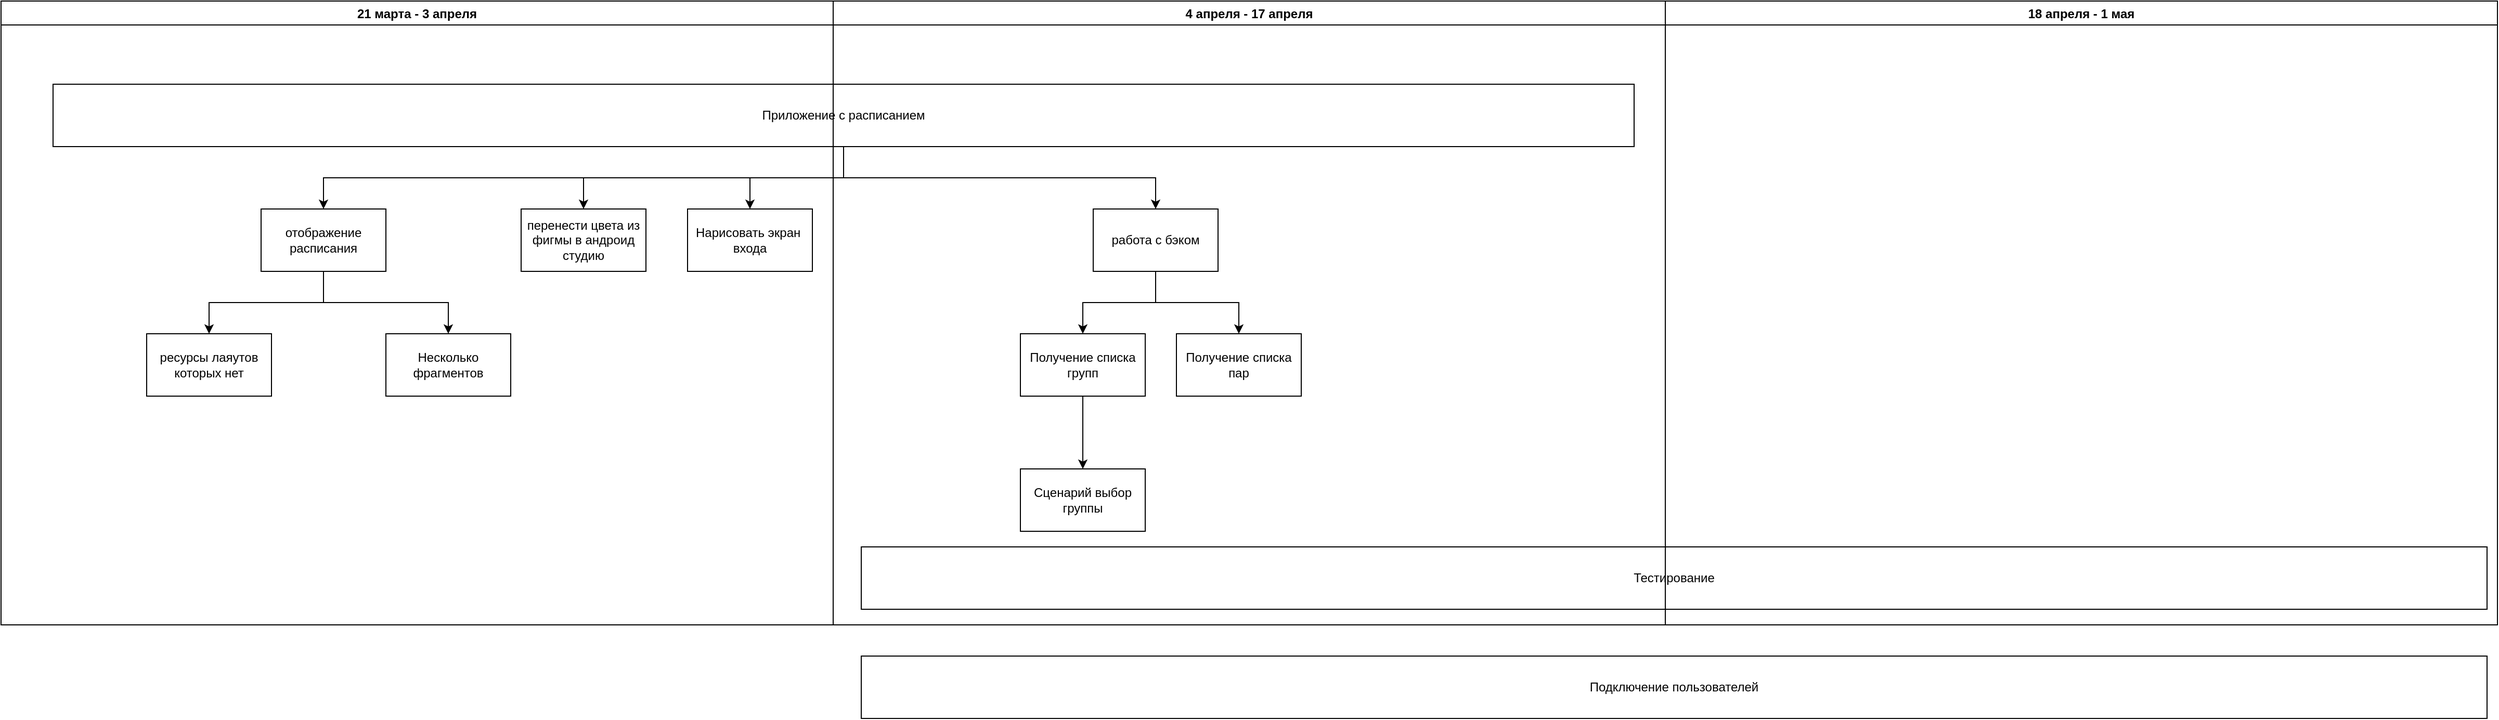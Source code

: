 <mxfile version="16.5.1" type="device"><diagram id="C5RBs43oDa-KdzZeNtuy" name="Page-1"><mxGraphModel dx="1527" dy="865" grid="1" gridSize="10" guides="1" tooltips="1" connect="1" arrows="1" fold="1" page="1" pageScale="1" pageWidth="827" pageHeight="1169" math="0" shadow="0"><root><mxCell id="WIyWlLk6GJQsqaUBKTNV-0"/><mxCell id="WIyWlLk6GJQsqaUBKTNV-1" parent="WIyWlLk6GJQsqaUBKTNV-0"/><mxCell id="mG1M-yk3VcpNucP_O7us-0" value="21 марта - 3 апреля" style="swimlane;" vertex="1" parent="WIyWlLk6GJQsqaUBKTNV-1"><mxGeometry width="800" height="600" as="geometry"/></mxCell><mxCell id="mG1M-yk3VcpNucP_O7us-6" style="edgeStyle=orthogonalEdgeStyle;rounded=0;orthogonalLoop=1;jettySize=auto;html=1;exitX=0.5;exitY=1;exitDx=0;exitDy=0;entryX=0.5;entryY=0;entryDx=0;entryDy=0;" edge="1" parent="mG1M-yk3VcpNucP_O7us-0" source="mG1M-yk3VcpNucP_O7us-3" target="mG1M-yk3VcpNucP_O7us-4"><mxGeometry relative="1" as="geometry"/></mxCell><mxCell id="mG1M-yk3VcpNucP_O7us-9" style="edgeStyle=orthogonalEdgeStyle;rounded=0;orthogonalLoop=1;jettySize=auto;html=1;exitX=0.5;exitY=1;exitDx=0;exitDy=0;entryX=0.5;entryY=0;entryDx=0;entryDy=0;" edge="1" parent="mG1M-yk3VcpNucP_O7us-0" source="mG1M-yk3VcpNucP_O7us-3" target="mG1M-yk3VcpNucP_O7us-7"><mxGeometry relative="1" as="geometry"/></mxCell><mxCell id="mG1M-yk3VcpNucP_O7us-24" style="edgeStyle=orthogonalEdgeStyle;rounded=0;orthogonalLoop=1;jettySize=auto;html=1;exitX=0.5;exitY=1;exitDx=0;exitDy=0;entryX=0.5;entryY=0;entryDx=0;entryDy=0;" edge="1" parent="mG1M-yk3VcpNucP_O7us-0" source="mG1M-yk3VcpNucP_O7us-3" target="mG1M-yk3VcpNucP_O7us-22"><mxGeometry relative="1" as="geometry"/></mxCell><mxCell id="mG1M-yk3VcpNucP_O7us-3" value="Приложение с расписанием" style="rounded=0;whiteSpace=wrap;html=1;" vertex="1" parent="mG1M-yk3VcpNucP_O7us-0"><mxGeometry x="50" y="80" width="1520" height="60" as="geometry"/></mxCell><mxCell id="mG1M-yk3VcpNucP_O7us-12" style="edgeStyle=orthogonalEdgeStyle;rounded=0;orthogonalLoop=1;jettySize=auto;html=1;exitX=0.5;exitY=1;exitDx=0;exitDy=0;entryX=0.5;entryY=0;entryDx=0;entryDy=0;" edge="1" parent="mG1M-yk3VcpNucP_O7us-0" source="mG1M-yk3VcpNucP_O7us-4" target="mG1M-yk3VcpNucP_O7us-10"><mxGeometry relative="1" as="geometry"/></mxCell><mxCell id="mG1M-yk3VcpNucP_O7us-13" style="edgeStyle=orthogonalEdgeStyle;rounded=0;orthogonalLoop=1;jettySize=auto;html=1;exitX=0.5;exitY=1;exitDx=0;exitDy=0;entryX=0.5;entryY=0;entryDx=0;entryDy=0;" edge="1" parent="mG1M-yk3VcpNucP_O7us-0" source="mG1M-yk3VcpNucP_O7us-4" target="mG1M-yk3VcpNucP_O7us-11"><mxGeometry relative="1" as="geometry"/></mxCell><mxCell id="mG1M-yk3VcpNucP_O7us-4" value="отображение расписания" style="rounded=0;whiteSpace=wrap;html=1;" vertex="1" parent="mG1M-yk3VcpNucP_O7us-0"><mxGeometry x="250" y="200" width="120" height="60" as="geometry"/></mxCell><mxCell id="mG1M-yk3VcpNucP_O7us-7" value="перенести цвета из фигмы в андроид студию" style="rounded=0;whiteSpace=wrap;html=1;" vertex="1" parent="mG1M-yk3VcpNucP_O7us-0"><mxGeometry x="500" y="200" width="120" height="60" as="geometry"/></mxCell><mxCell id="mG1M-yk3VcpNucP_O7us-10" value="ресурсы лаяутов которых нет" style="rounded=0;whiteSpace=wrap;html=1;" vertex="1" parent="mG1M-yk3VcpNucP_O7us-0"><mxGeometry x="140" y="320" width="120" height="60" as="geometry"/></mxCell><mxCell id="mG1M-yk3VcpNucP_O7us-11" value="Несколько фрагментов" style="rounded=0;whiteSpace=wrap;html=1;" vertex="1" parent="mG1M-yk3VcpNucP_O7us-0"><mxGeometry x="370" y="320" width="120" height="60" as="geometry"/></mxCell><mxCell id="mG1M-yk3VcpNucP_O7us-22" value="Нарисовать экран&amp;nbsp; входа" style="rounded=0;whiteSpace=wrap;html=1;" vertex="1" parent="mG1M-yk3VcpNucP_O7us-0"><mxGeometry x="660" y="200" width="120" height="60" as="geometry"/></mxCell><mxCell id="mG1M-yk3VcpNucP_O7us-1" value="4 апреля - 17 апреля" style="swimlane;" vertex="1" parent="WIyWlLk6GJQsqaUBKTNV-1"><mxGeometry x="800" width="800" height="600" as="geometry"/></mxCell><mxCell id="mG1M-yk3VcpNucP_O7us-5" value="работа с бэком" style="rounded=0;whiteSpace=wrap;html=1;" vertex="1" parent="mG1M-yk3VcpNucP_O7us-1"><mxGeometry x="250" y="200" width="120" height="60" as="geometry"/></mxCell><mxCell id="mG1M-yk3VcpNucP_O7us-14" value="Получение списка групп" style="rounded=0;whiteSpace=wrap;html=1;" vertex="1" parent="mG1M-yk3VcpNucP_O7us-1"><mxGeometry x="180" y="320" width="120" height="60" as="geometry"/></mxCell><mxCell id="mG1M-yk3VcpNucP_O7us-16" style="edgeStyle=orthogonalEdgeStyle;rounded=0;orthogonalLoop=1;jettySize=auto;html=1;exitX=0.5;exitY=1;exitDx=0;exitDy=0;entryX=0.5;entryY=0;entryDx=0;entryDy=0;" edge="1" parent="mG1M-yk3VcpNucP_O7us-1" source="mG1M-yk3VcpNucP_O7us-5" target="mG1M-yk3VcpNucP_O7us-14"><mxGeometry relative="1" as="geometry"/></mxCell><mxCell id="mG1M-yk3VcpNucP_O7us-15" value="Получение списка пар" style="rounded=0;whiteSpace=wrap;html=1;" vertex="1" parent="mG1M-yk3VcpNucP_O7us-1"><mxGeometry x="330" y="320" width="120" height="60" as="geometry"/></mxCell><mxCell id="mG1M-yk3VcpNucP_O7us-17" style="edgeStyle=orthogonalEdgeStyle;rounded=0;orthogonalLoop=1;jettySize=auto;html=1;exitX=0.5;exitY=1;exitDx=0;exitDy=0;entryX=0.5;entryY=0;entryDx=0;entryDy=0;" edge="1" parent="mG1M-yk3VcpNucP_O7us-1" source="mG1M-yk3VcpNucP_O7us-5" target="mG1M-yk3VcpNucP_O7us-15"><mxGeometry relative="1" as="geometry"/></mxCell><mxCell id="mG1M-yk3VcpNucP_O7us-18" value="Сценарий выбор группы" style="rounded=0;whiteSpace=wrap;html=1;" vertex="1" parent="mG1M-yk3VcpNucP_O7us-1"><mxGeometry x="180" y="450" width="120" height="60" as="geometry"/></mxCell><mxCell id="mG1M-yk3VcpNucP_O7us-19" style="edgeStyle=orthogonalEdgeStyle;rounded=0;orthogonalLoop=1;jettySize=auto;html=1;exitX=0.5;exitY=1;exitDx=0;exitDy=0;entryX=0.5;entryY=0;entryDx=0;entryDy=0;" edge="1" parent="mG1M-yk3VcpNucP_O7us-1" source="mG1M-yk3VcpNucP_O7us-14" target="mG1M-yk3VcpNucP_O7us-18"><mxGeometry relative="1" as="geometry"/></mxCell><mxCell id="mG1M-yk3VcpNucP_O7us-20" value="Тестирование" style="rounded=0;whiteSpace=wrap;html=1;" vertex="1" parent="mG1M-yk3VcpNucP_O7us-1"><mxGeometry x="27" y="525" width="1563" height="60" as="geometry"/></mxCell><mxCell id="mG1M-yk3VcpNucP_O7us-2" value="18 апреля - 1 мая" style="swimlane;" vertex="1" parent="WIyWlLk6GJQsqaUBKTNV-1"><mxGeometry x="1600" width="800" height="600" as="geometry"/></mxCell><mxCell id="mG1M-yk3VcpNucP_O7us-8" style="edgeStyle=orthogonalEdgeStyle;rounded=0;orthogonalLoop=1;jettySize=auto;html=1;exitX=0.5;exitY=1;exitDx=0;exitDy=0;entryX=0.5;entryY=0;entryDx=0;entryDy=0;" edge="1" parent="WIyWlLk6GJQsqaUBKTNV-1" source="mG1M-yk3VcpNucP_O7us-3" target="mG1M-yk3VcpNucP_O7us-5"><mxGeometry relative="1" as="geometry"/></mxCell><mxCell id="mG1M-yk3VcpNucP_O7us-21" value="Подключение пользователей" style="rounded=0;whiteSpace=wrap;html=1;" vertex="1" parent="WIyWlLk6GJQsqaUBKTNV-1"><mxGeometry x="827" y="630" width="1563" height="60" as="geometry"/></mxCell></root></mxGraphModel></diagram></mxfile>